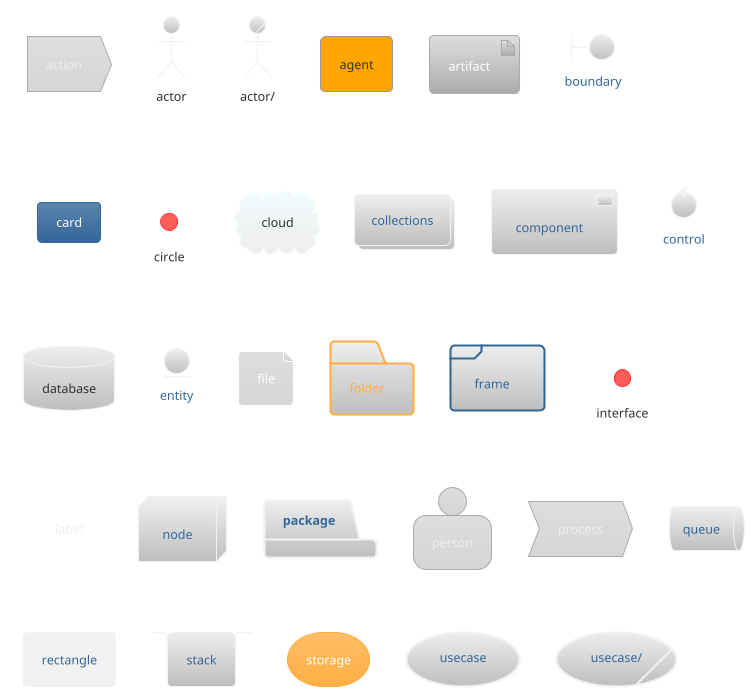 ' Do not edit
' Theme Gallery
' autogenerated by script
'
@startuml
!theme silver
action action
actor actor
actor/ "actor/"
agent agent
artifact artifact
boundary boundary
card card
circle circle
cloud cloud
collections collections
component component
control control
database database
entity entity
file file
folder folder
frame frame
'hexagon hexagon
interface interface
label label
node node
package package
person person
process process
queue queue
rectangle rectangle
stack stack
storage storage
usecase usecase
usecase/ "usecase/"
@enduml
